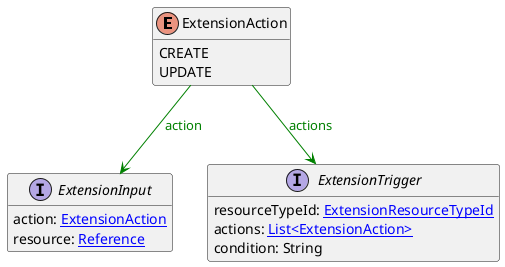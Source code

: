 @startuml

hide methods
enum ExtensionAction {
    CREATE
    UPDATE
}
interface ExtensionInput [[ExtensionInput.svg]]  {
    action: [[ExtensionAction.svg ExtensionAction]]
    resource: [[Reference.svg Reference]]
}
interface ExtensionTrigger [[ExtensionTrigger.svg]]  {
    resourceTypeId: [[ExtensionResourceTypeId.svg ExtensionResourceTypeId]]
    actions: [[ExtensionAction.svg List<ExtensionAction>]]
    condition: String
}
ExtensionAction --> ExtensionInput #green;text:green : "action"
ExtensionAction --> ExtensionTrigger #green;text:green : "actions"
@enduml
